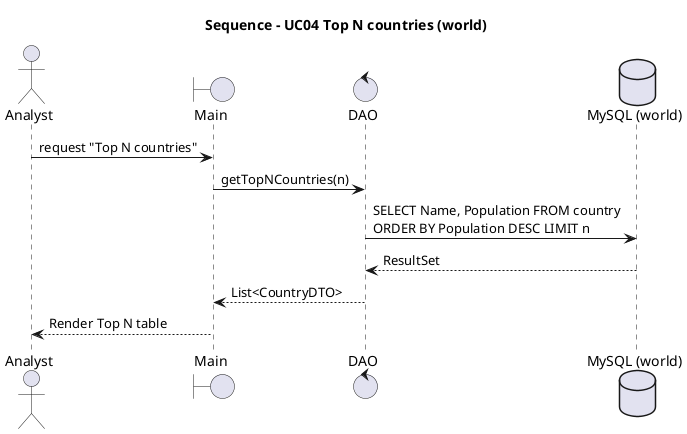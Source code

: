 @startuml
title Sequence – UC04 Top N countries (world)
actor Analyst
boundary Main
control DAO as Database
database "MySQL (world)" as DB

Analyst -> Main : request "Top N countries"
Main -> Database : getTopNCountries(n)
Database -> DB : SELECT Name, Population FROM country\nORDER BY Population DESC LIMIT n
DB --> Database : ResultSet
Database --> Main : List<CountryDTO>
Main --> Analyst : Render Top N table
@enduml
